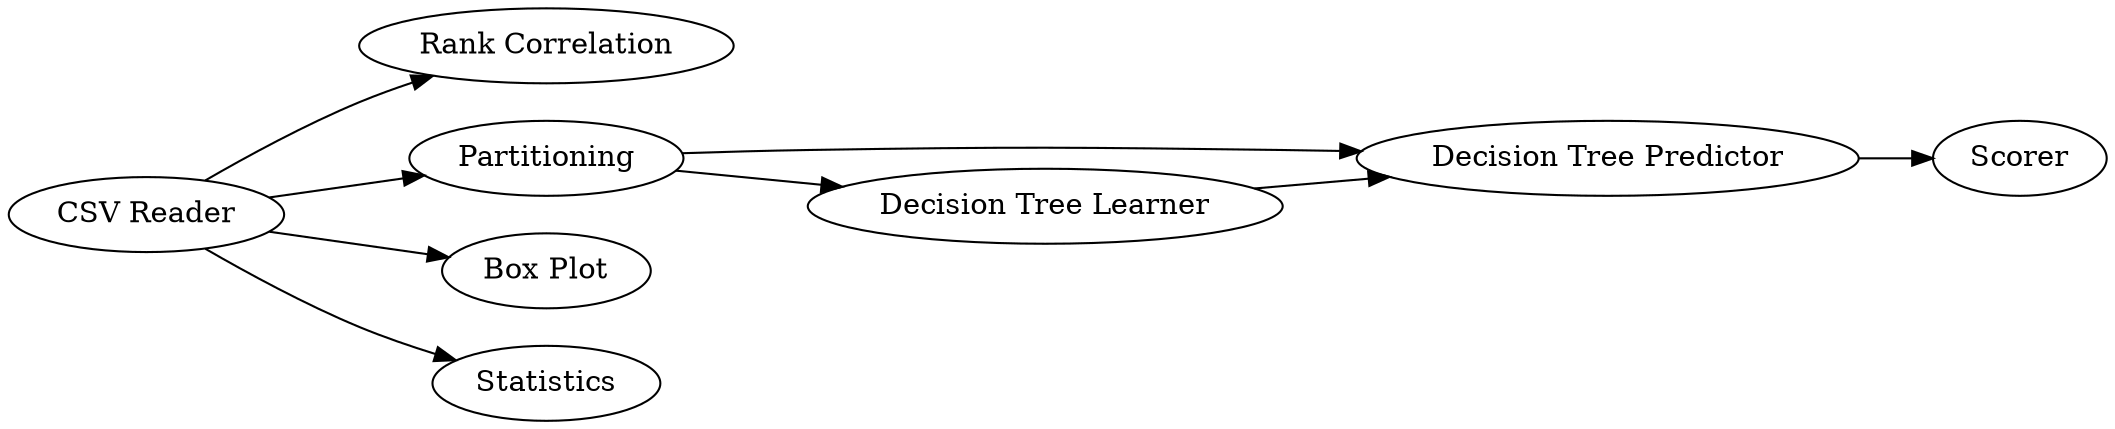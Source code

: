 digraph {
	"-4801393060452939645_8" [label="Decision Tree Predictor"]
	"-4801393060452939645_4" [label="Rank Correlation"]
	"-4801393060452939645_6" [label=Partitioning]
	"-4801393060452939645_5" [label="Box Plot"]
	"-4801393060452939645_1" [label="CSV Reader"]
	"-4801393060452939645_9" [label=Scorer]
	"-4801393060452939645_2" [label=Statistics]
	"-4801393060452939645_7" [label="Decision Tree Learner"]
	"-4801393060452939645_1" -> "-4801393060452939645_5"
	"-4801393060452939645_8" -> "-4801393060452939645_9"
	"-4801393060452939645_6" -> "-4801393060452939645_7"
	"-4801393060452939645_1" -> "-4801393060452939645_6"
	"-4801393060452939645_1" -> "-4801393060452939645_4"
	"-4801393060452939645_6" -> "-4801393060452939645_8"
	"-4801393060452939645_1" -> "-4801393060452939645_2"
	"-4801393060452939645_7" -> "-4801393060452939645_8"
	rankdir=LR
}
